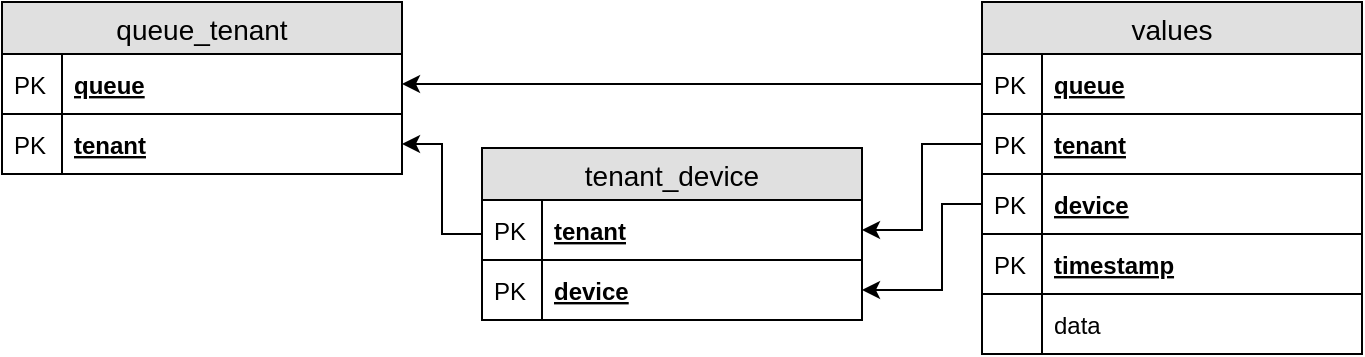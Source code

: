 <mxfile version="10.6.7" type="device"><diagram id="q5ufK1ycNJR1FIFpW1Qv" name="Page-1"><mxGraphModel dx="1394" dy="725" grid="1" gridSize="10" guides="1" tooltips="1" connect="1" arrows="1" fold="1" page="1" pageScale="1" pageWidth="700" pageHeight="200" math="0" shadow="0"><root><mxCell id="0"/><mxCell id="1" parent="0"/><mxCell id="2PG3pBwcwvL_R8rnAyks-1" value="queue_tenant" style="swimlane;fontStyle=0;childLayout=stackLayout;horizontal=1;startSize=26;fillColor=#e0e0e0;horizontalStack=0;resizeParent=1;resizeParentMax=0;resizeLast=0;collapsible=1;marginBottom=0;swimlaneFillColor=#ffffff;align=center;fontSize=14;" parent="1" vertex="1"><mxGeometry x="10" y="6" width="200" height="86" as="geometry"/></mxCell><mxCell id="2PG3pBwcwvL_R8rnAyks-2" value="queue" style="shape=partialRectangle;top=0;left=0;right=0;bottom=1;align=left;verticalAlign=middle;fillColor=none;spacingLeft=34;spacingRight=4;overflow=hidden;rotatable=0;points=[[0,0.5],[1,0.5]];portConstraint=eastwest;dropTarget=0;fontStyle=5;fontSize=12;" parent="2PG3pBwcwvL_R8rnAyks-1" vertex="1"><mxGeometry y="26" width="200" height="30" as="geometry"/></mxCell><mxCell id="2PG3pBwcwvL_R8rnAyks-3" value="PK" style="shape=partialRectangle;top=0;left=0;bottom=0;fillColor=none;align=left;verticalAlign=middle;spacingLeft=4;spacingRight=4;overflow=hidden;rotatable=0;points=[];portConstraint=eastwest;part=1;fontSize=12;" parent="2PG3pBwcwvL_R8rnAyks-2" vertex="1" connectable="0"><mxGeometry width="30" height="30" as="geometry"/></mxCell><mxCell id="RkCuMfcKwF9TA29nXvqC-1" value="tenant" style="shape=partialRectangle;top=0;left=0;right=0;bottom=1;align=left;verticalAlign=middle;fillColor=none;spacingLeft=34;spacingRight=4;overflow=hidden;rotatable=0;points=[[0,0.5],[1,0.5]];portConstraint=eastwest;dropTarget=0;fontStyle=5;fontSize=12;" parent="2PG3pBwcwvL_R8rnAyks-1" vertex="1"><mxGeometry y="56" width="200" height="30" as="geometry"/></mxCell><mxCell id="RkCuMfcKwF9TA29nXvqC-2" value="PK" style="shape=partialRectangle;top=0;left=0;bottom=0;fillColor=none;align=left;verticalAlign=middle;spacingLeft=4;spacingRight=4;overflow=hidden;rotatable=0;points=[];portConstraint=eastwest;part=1;fontSize=12;" parent="RkCuMfcKwF9TA29nXvqC-1" vertex="1" connectable="0"><mxGeometry width="30" height="30" as="geometry"/></mxCell><mxCell id="RkCuMfcKwF9TA29nXvqC-16" style="edgeStyle=orthogonalEdgeStyle;rounded=0;orthogonalLoop=1;jettySize=auto;html=1;exitX=0;exitY=0.5;exitDx=0;exitDy=0;" parent="1" source="2PG3pBwcwvL_R8rnAyks-12" target="RkCuMfcKwF9TA29nXvqC-1" edge="1"><mxGeometry relative="1" as="geometry"/></mxCell><mxCell id="2PG3pBwcwvL_R8rnAyks-12" value="tenant_device" style="swimlane;fontStyle=0;childLayout=stackLayout;horizontal=1;startSize=26;fillColor=#e0e0e0;horizontalStack=0;resizeParent=1;resizeParentMax=0;resizeLast=0;collapsible=1;marginBottom=0;swimlaneFillColor=#ffffff;align=center;fontSize=14;" parent="1" vertex="1"><mxGeometry x="250" y="79" width="190" height="86" as="geometry"/></mxCell><mxCell id="2PG3pBwcwvL_R8rnAyks-13" value="tenant" style="shape=partialRectangle;top=0;left=0;right=0;bottom=1;align=left;verticalAlign=middle;fillColor=none;spacingLeft=34;spacingRight=4;overflow=hidden;rotatable=0;points=[[0,0.5],[1,0.5]];portConstraint=eastwest;dropTarget=0;fontStyle=5;fontSize=12;" parent="2PG3pBwcwvL_R8rnAyks-12" vertex="1"><mxGeometry y="26" width="190" height="30" as="geometry"/></mxCell><mxCell id="2PG3pBwcwvL_R8rnAyks-14" value="PK" style="shape=partialRectangle;top=0;left=0;bottom=0;fillColor=none;align=left;verticalAlign=middle;spacingLeft=4;spacingRight=4;overflow=hidden;rotatable=0;points=[];portConstraint=eastwest;part=1;fontSize=12;" parent="2PG3pBwcwvL_R8rnAyks-13" vertex="1" connectable="0"><mxGeometry width="30" height="30" as="geometry"/></mxCell><mxCell id="RkCuMfcKwF9TA29nXvqC-3" value="device" style="shape=partialRectangle;top=0;left=0;right=0;bottom=1;align=left;verticalAlign=middle;fillColor=none;spacingLeft=34;spacingRight=4;overflow=hidden;rotatable=0;points=[[0,0.5],[1,0.5]];portConstraint=eastwest;dropTarget=0;fontStyle=5;fontSize=12;" parent="2PG3pBwcwvL_R8rnAyks-12" vertex="1"><mxGeometry y="56" width="190" height="30" as="geometry"/></mxCell><mxCell id="RkCuMfcKwF9TA29nXvqC-4" value="PK" style="shape=partialRectangle;top=0;left=0;bottom=0;fillColor=none;align=left;verticalAlign=middle;spacingLeft=4;spacingRight=4;overflow=hidden;rotatable=0;points=[];portConstraint=eastwest;part=1;fontSize=12;" parent="RkCuMfcKwF9TA29nXvqC-3" vertex="1" connectable="0"><mxGeometry width="30" height="30" as="geometry"/></mxCell><mxCell id="RkCuMfcKwF9TA29nXvqC-5" value="values" style="swimlane;fontStyle=0;childLayout=stackLayout;horizontal=1;startSize=26;fillColor=#e0e0e0;horizontalStack=0;resizeParent=1;resizeParentMax=0;resizeLast=0;collapsible=1;marginBottom=0;swimlaneFillColor=#ffffff;align=center;fontSize=14;" parent="1" vertex="1"><mxGeometry x="500" y="6" width="190" height="176" as="geometry"/></mxCell><mxCell id="RkCuMfcKwF9TA29nXvqC-6" value="queue" style="shape=partialRectangle;top=0;left=0;right=0;bottom=1;align=left;verticalAlign=middle;fillColor=none;spacingLeft=34;spacingRight=4;overflow=hidden;rotatable=0;points=[[0,0.5],[1,0.5]];portConstraint=eastwest;dropTarget=0;fontStyle=5;fontSize=12;" parent="RkCuMfcKwF9TA29nXvqC-5" vertex="1"><mxGeometry y="26" width="190" height="30" as="geometry"/></mxCell><mxCell id="RkCuMfcKwF9TA29nXvqC-7" value="PK" style="shape=partialRectangle;top=0;left=0;bottom=0;fillColor=none;align=left;verticalAlign=middle;spacingLeft=4;spacingRight=4;overflow=hidden;rotatable=0;points=[];portConstraint=eastwest;part=1;fontSize=12;" parent="RkCuMfcKwF9TA29nXvqC-6" vertex="1" connectable="0"><mxGeometry width="30" height="30" as="geometry"/></mxCell><mxCell id="RkCuMfcKwF9TA29nXvqC-8" value="tenant" style="shape=partialRectangle;top=0;left=0;right=0;bottom=1;align=left;verticalAlign=middle;fillColor=none;spacingLeft=34;spacingRight=4;overflow=hidden;rotatable=0;points=[[0,0.5],[1,0.5]];portConstraint=eastwest;dropTarget=0;fontStyle=5;fontSize=12;" parent="RkCuMfcKwF9TA29nXvqC-5" vertex="1"><mxGeometry y="56" width="190" height="30" as="geometry"/></mxCell><mxCell id="RkCuMfcKwF9TA29nXvqC-9" value="PK" style="shape=partialRectangle;top=0;left=0;bottom=0;fillColor=none;align=left;verticalAlign=middle;spacingLeft=4;spacingRight=4;overflow=hidden;rotatable=0;points=[];portConstraint=eastwest;part=1;fontSize=12;" parent="RkCuMfcKwF9TA29nXvqC-8" vertex="1" connectable="0"><mxGeometry width="30" height="30" as="geometry"/></mxCell><mxCell id="RkCuMfcKwF9TA29nXvqC-10" value="device" style="shape=partialRectangle;top=0;left=0;right=0;bottom=1;align=left;verticalAlign=middle;fillColor=none;spacingLeft=34;spacingRight=4;overflow=hidden;rotatable=0;points=[[0,0.5],[1,0.5]];portConstraint=eastwest;dropTarget=0;fontStyle=5;fontSize=12;" parent="RkCuMfcKwF9TA29nXvqC-5" vertex="1"><mxGeometry y="86" width="190" height="30" as="geometry"/></mxCell><mxCell id="RkCuMfcKwF9TA29nXvqC-11" value="PK" style="shape=partialRectangle;top=0;left=0;bottom=0;fillColor=none;align=left;verticalAlign=middle;spacingLeft=4;spacingRight=4;overflow=hidden;rotatable=0;points=[];portConstraint=eastwest;part=1;fontSize=12;" parent="RkCuMfcKwF9TA29nXvqC-10" vertex="1" connectable="0"><mxGeometry width="30" height="30" as="geometry"/></mxCell><mxCell id="RkCuMfcKwF9TA29nXvqC-12" value="timestamp" style="shape=partialRectangle;top=0;left=0;right=0;bottom=1;align=left;verticalAlign=middle;fillColor=none;spacingLeft=34;spacingRight=4;overflow=hidden;rotatable=0;points=[[0,0.5],[1,0.5]];portConstraint=eastwest;dropTarget=0;fontStyle=5;fontSize=12;" parent="RkCuMfcKwF9TA29nXvqC-5" vertex="1"><mxGeometry y="116" width="190" height="30" as="geometry"/></mxCell><mxCell id="RkCuMfcKwF9TA29nXvqC-13" value="PK" style="shape=partialRectangle;top=0;left=0;bottom=0;fillColor=none;align=left;verticalAlign=middle;spacingLeft=4;spacingRight=4;overflow=hidden;rotatable=0;points=[];portConstraint=eastwest;part=1;fontSize=12;" parent="RkCuMfcKwF9TA29nXvqC-12" vertex="1" connectable="0"><mxGeometry width="30" height="30" as="geometry"/></mxCell><mxCell id="RkCuMfcKwF9TA29nXvqC-14" value="data" style="shape=partialRectangle;top=0;left=0;right=0;bottom=1;align=left;verticalAlign=middle;fillColor=none;spacingLeft=34;spacingRight=4;overflow=hidden;rotatable=0;points=[[0,0.5],[1,0.5]];portConstraint=eastwest;dropTarget=0;fontStyle=0;fontSize=12;" parent="RkCuMfcKwF9TA29nXvqC-5" vertex="1"><mxGeometry y="146" width="190" height="30" as="geometry"/></mxCell><mxCell id="RkCuMfcKwF9TA29nXvqC-15" value="" style="shape=partialRectangle;top=0;left=0;bottom=0;fillColor=none;align=left;verticalAlign=middle;spacingLeft=4;spacingRight=4;overflow=hidden;rotatable=0;points=[];portConstraint=eastwest;part=1;fontSize=12;" parent="RkCuMfcKwF9TA29nXvqC-14" vertex="1" connectable="0"><mxGeometry width="30" height="30" as="geometry"/></mxCell><mxCell id="RkCuMfcKwF9TA29nXvqC-17" style="edgeStyle=orthogonalEdgeStyle;rounded=0;orthogonalLoop=1;jettySize=auto;html=1;exitX=0;exitY=0.5;exitDx=0;exitDy=0;entryX=1;entryY=0.5;entryDx=0;entryDy=0;" parent="1" source="RkCuMfcKwF9TA29nXvqC-8" target="2PG3pBwcwvL_R8rnAyks-13" edge="1"><mxGeometry relative="1" as="geometry"><Array as="points"><mxPoint x="470" y="77"/><mxPoint x="470" y="120"/></Array></mxGeometry></mxCell><mxCell id="RkCuMfcKwF9TA29nXvqC-18" style="edgeStyle=orthogonalEdgeStyle;rounded=0;orthogonalLoop=1;jettySize=auto;html=1;exitX=0;exitY=0.5;exitDx=0;exitDy=0;entryX=1;entryY=0.5;entryDx=0;entryDy=0;" parent="1" source="RkCuMfcKwF9TA29nXvqC-10" target="RkCuMfcKwF9TA29nXvqC-3" edge="1"><mxGeometry relative="1" as="geometry"><Array as="points"><mxPoint x="480" y="107"/><mxPoint x="480" y="150"/></Array></mxGeometry></mxCell><mxCell id="RkCuMfcKwF9TA29nXvqC-19" style="edgeStyle=orthogonalEdgeStyle;rounded=0;orthogonalLoop=1;jettySize=auto;html=1;exitX=0;exitY=0.5;exitDx=0;exitDy=0;entryX=1;entryY=0.5;entryDx=0;entryDy=0;" parent="1" source="RkCuMfcKwF9TA29nXvqC-6" target="2PG3pBwcwvL_R8rnAyks-2" edge="1"><mxGeometry relative="1" as="geometry"/></mxCell></root></mxGraphModel></diagram></mxfile>